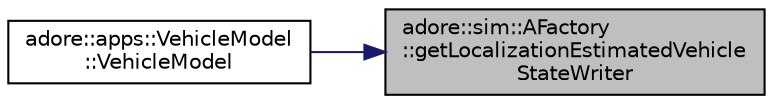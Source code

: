 digraph "adore::sim::AFactory::getLocalizationEstimatedVehicleStateWriter"
{
 // LATEX_PDF_SIZE
  edge [fontname="Helvetica",fontsize="10",labelfontname="Helvetica",labelfontsize="10"];
  node [fontname="Helvetica",fontsize="10",shape=record];
  rankdir="RL";
  Node1 [label="adore::sim::AFactory\l::getLocalizationEstimatedVehicle\lStateWriter",height=0.2,width=0.4,color="black", fillcolor="grey75", style="filled", fontcolor="black",tooltip="write updates on the localization estimated vehicle motion state"];
  Node1 -> Node2 [dir="back",color="midnightblue",fontsize="10",style="solid",fontname="Helvetica"];
  Node2 [label="adore::apps::VehicleModel\l::VehicleModel",height=0.2,width=0.4,color="black", fillcolor="white", style="filled",URL="$classadore_1_1apps_1_1VehicleModel.html#ae694b4c954a7ba03571a5e40a29f5f08",tooltip="Construct a new Vehicle Model object."];
}
